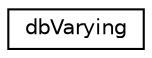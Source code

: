 digraph "Graphical Class Hierarchy"
{
 // INTERACTIVE_SVG=YES
 // LATEX_PDF_SIZE
  edge [fontname="Helvetica",fontsize="10",labelfontname="Helvetica",labelfontsize="10"];
  node [fontname="Helvetica",fontsize="10",shape=record];
  rankdir="LR";
  Node0 [label="dbVarying",height=0.2,width=0.4,color="black", fillcolor="white", style="filled",URL="$structdbVarying.html",tooltip=" "];
}
